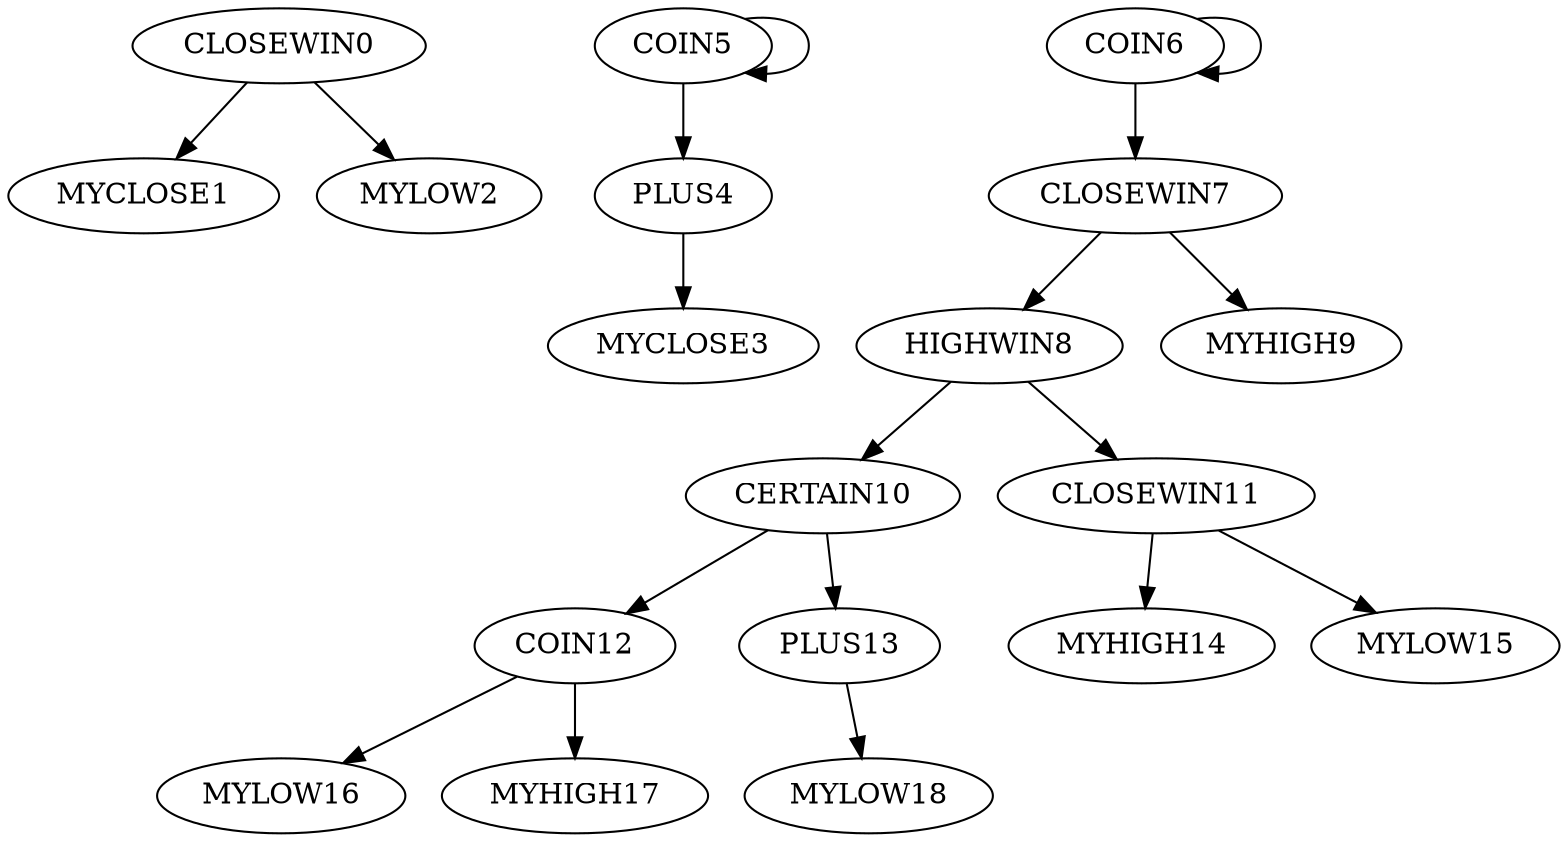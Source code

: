 digraph T {
	CLOSEWIN0 -> MYCLOSE1;
	CLOSEWIN0 -> MYLOW2;
	PLUS4 -> MYCLOSE3;
	COIN5 -> PLUS4;
	COIN5 -> COIN5;
	COIN6 -> COIN6;
	COIN6 -> CLOSEWIN7;
	CLOSEWIN7 -> HIGHWIN8;
	CLOSEWIN7 -> MYHIGH9;
	HIGHWIN8 -> CERTAIN10;
	HIGHWIN8 -> CLOSEWIN11;
	CERTAIN10 -> COIN12;
	CERTAIN10 -> PLUS13;
	CLOSEWIN11 -> MYHIGH14;
	CLOSEWIN11 -> MYLOW15;
	COIN12 -> MYLOW16;
	COIN12 -> MYHIGH17;
	PLUS13 -> MYLOW18;
}